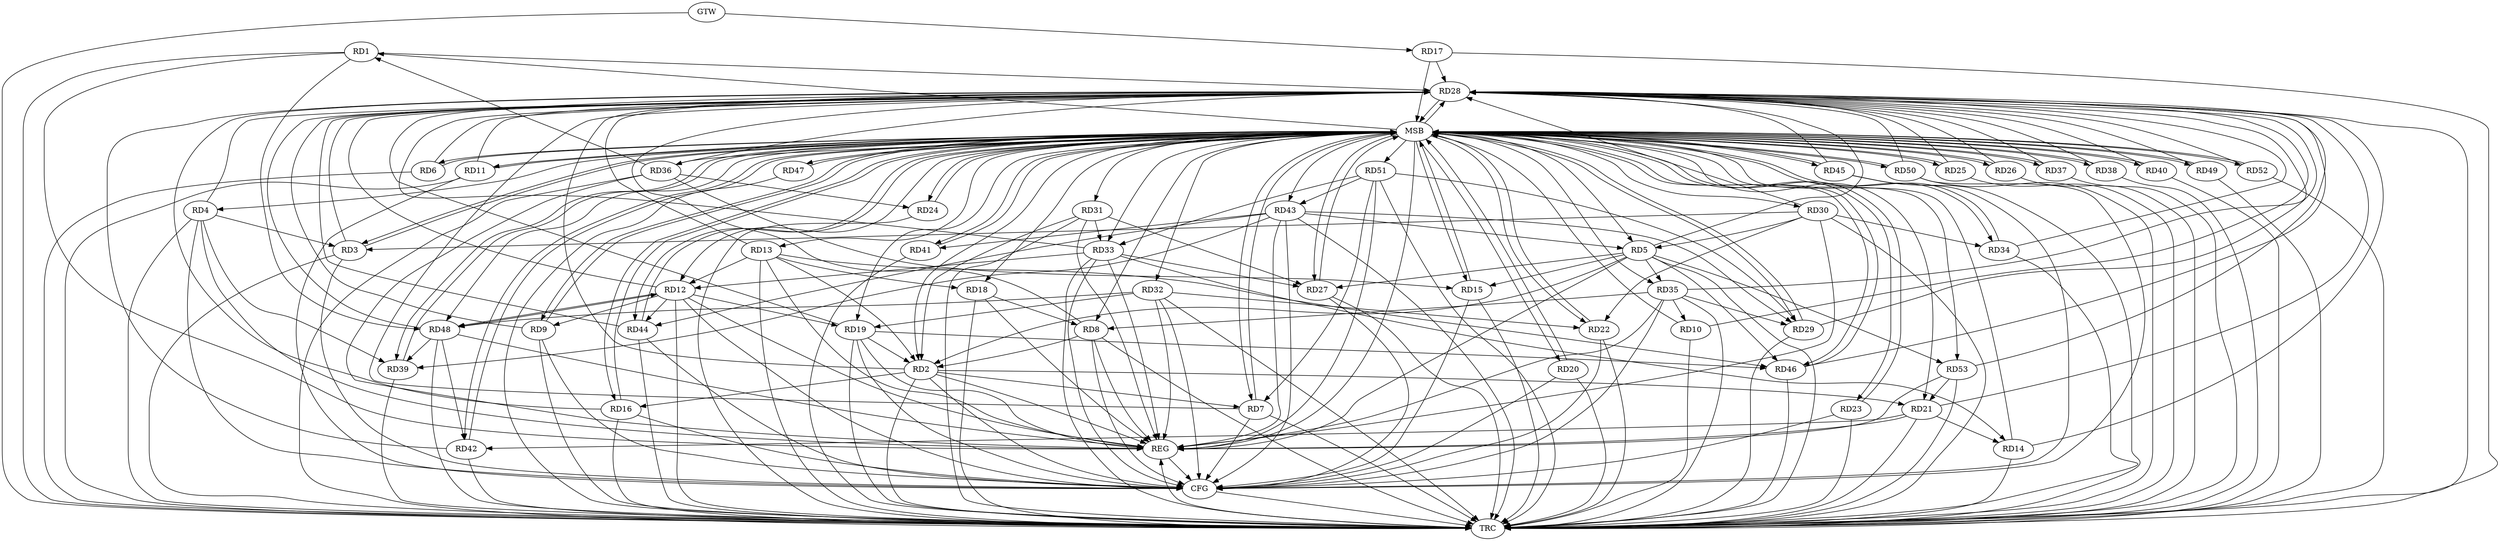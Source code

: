 strict digraph G {
  RD1 [ label="RD1" ];
  RD2 [ label="RD2" ];
  RD3 [ label="RD3" ];
  RD4 [ label="RD4" ];
  RD5 [ label="RD5" ];
  RD6 [ label="RD6" ];
  RD7 [ label="RD7" ];
  RD8 [ label="RD8" ];
  RD9 [ label="RD9" ];
  RD10 [ label="RD10" ];
  RD11 [ label="RD11" ];
  RD12 [ label="RD12" ];
  RD13 [ label="RD13" ];
  RD14 [ label="RD14" ];
  RD15 [ label="RD15" ];
  RD16 [ label="RD16" ];
  RD17 [ label="RD17" ];
  RD18 [ label="RD18" ];
  RD19 [ label="RD19" ];
  RD20 [ label="RD20" ];
  RD21 [ label="RD21" ];
  RD22 [ label="RD22" ];
  RD23 [ label="RD23" ];
  RD24 [ label="RD24" ];
  RD25 [ label="RD25" ];
  RD26 [ label="RD26" ];
  RD27 [ label="RD27" ];
  RD28 [ label="RD28" ];
  RD29 [ label="RD29" ];
  RD30 [ label="RD30" ];
  RD31 [ label="RD31" ];
  RD32 [ label="RD32" ];
  RD33 [ label="RD33" ];
  RD34 [ label="RD34" ];
  RD35 [ label="RD35" ];
  RD36 [ label="RD36" ];
  RD37 [ label="RD37" ];
  RD38 [ label="RD38" ];
  RD39 [ label="RD39" ];
  RD40 [ label="RD40" ];
  RD41 [ label="RD41" ];
  RD42 [ label="RD42" ];
  RD43 [ label="RD43" ];
  RD44 [ label="RD44" ];
  RD45 [ label="RD45" ];
  RD46 [ label="RD46" ];
  RD47 [ label="RD47" ];
  RD48 [ label="RD48" ];
  RD49 [ label="RD49" ];
  RD50 [ label="RD50" ];
  RD51 [ label="RD51" ];
  RD52 [ label="RD52" ];
  RD53 [ label="RD53" ];
  GTW [ label="GTW" ];
  REG [ label="REG" ];
  MSB [ label="MSB" ];
  CFG [ label="CFG" ];
  TRC [ label="TRC" ];
  RD1 -> RD28;
  RD36 -> RD1;
  RD1 -> RD48;
  RD5 -> RD2;
  RD2 -> RD7;
  RD8 -> RD2;
  RD13 -> RD2;
  RD2 -> RD16;
  RD19 -> RD2;
  RD2 -> RD21;
  RD31 -> RD2;
  RD4 -> RD3;
  RD30 -> RD3;
  RD4 -> RD28;
  RD4 -> RD39;
  RD5 -> RD15;
  RD5 -> RD27;
  RD5 -> RD28;
  RD30 -> RD5;
  RD5 -> RD35;
  RD43 -> RD5;
  RD5 -> RD46;
  RD5 -> RD53;
  RD51 -> RD7;
  RD18 -> RD8;
  RD35 -> RD8;
  RD12 -> RD9;
  RD35 -> RD10;
  RD13 -> RD12;
  RD12 -> RD19;
  RD12 -> RD28;
  RD33 -> RD12;
  RD12 -> RD44;
  RD12 -> RD48;
  RD48 -> RD12;
  RD13 -> RD18;
  RD13 -> RD46;
  RD21 -> RD14;
  RD33 -> RD14;
  RD36 -> RD15;
  RD32 -> RD19;
  RD19 -> RD46;
  RD21 -> RD28;
  RD21 -> RD42;
  RD53 -> RD21;
  RD30 -> RD22;
  RD32 -> RD22;
  RD36 -> RD24;
  RD31 -> RD27;
  RD33 -> RD27;
  RD36 -> RD28;
  RD35 -> RD29;
  RD43 -> RD29;
  RD51 -> RD29;
  RD30 -> RD34;
  RD31 -> RD33;
  RD32 -> RD48;
  RD51 -> RD33;
  RD43 -> RD39;
  RD48 -> RD39;
  RD43 -> RD41;
  RD48 -> RD42;
  RD43 -> RD44;
  RD51 -> RD43;
  GTW -> RD17;
  RD1 -> REG;
  RD2 -> REG;
  RD4 -> REG;
  RD5 -> REG;
  RD8 -> REG;
  RD12 -> REG;
  RD13 -> REG;
  RD18 -> REG;
  RD19 -> REG;
  RD21 -> REG;
  RD30 -> REG;
  RD31 -> REG;
  RD32 -> REG;
  RD33 -> REG;
  RD35 -> REG;
  RD36 -> REG;
  RD43 -> REG;
  RD48 -> REG;
  RD51 -> REG;
  RD53 -> REG;
  RD3 -> MSB;
  MSB -> RD4;
  MSB -> RD11;
  MSB -> RD23;
  MSB -> RD25;
  MSB -> REG;
  RD6 -> MSB;
  MSB -> RD5;
  MSB -> RD13;
  MSB -> RD36;
  RD7 -> MSB;
  MSB -> RD20;
  MSB -> RD29;
  MSB -> RD40;
  MSB -> RD47;
  RD9 -> MSB;
  MSB -> RD15;
  MSB -> RD34;
  MSB -> RD41;
  MSB -> RD48;
  MSB -> RD50;
  MSB -> RD53;
  RD10 -> MSB;
  MSB -> RD38;
  RD11 -> MSB;
  MSB -> RD39;
  MSB -> RD45;
  RD14 -> MSB;
  MSB -> RD8;
  MSB -> RD21;
  MSB -> RD28;
  RD15 -> MSB;
  MSB -> RD1;
  MSB -> RD37;
  RD16 -> MSB;
  MSB -> RD27;
  MSB -> RD44;
  RD17 -> MSB;
  MSB -> RD16;
  MSB -> RD30;
  MSB -> RD42;
  MSB -> RD52;
  RD20 -> MSB;
  RD22 -> MSB;
  MSB -> RD3;
  MSB -> RD12;
  MSB -> RD18;
  MSB -> RD33;
  MSB -> RD51;
  RD23 -> MSB;
  RD24 -> MSB;
  MSB -> RD6;
  MSB -> RD19;
  MSB -> RD46;
  RD25 -> MSB;
  RD26 -> MSB;
  MSB -> RD7;
  RD27 -> MSB;
  MSB -> RD35;
  RD28 -> MSB;
  MSB -> RD9;
  MSB -> RD43;
  RD29 -> MSB;
  RD34 -> MSB;
  RD37 -> MSB;
  MSB -> RD31;
  RD38 -> MSB;
  RD39 -> MSB;
  MSB -> RD26;
  RD40 -> MSB;
  RD41 -> MSB;
  MSB -> RD32;
  MSB -> RD49;
  RD42 -> MSB;
  RD44 -> MSB;
  MSB -> RD2;
  MSB -> RD22;
  RD45 -> MSB;
  RD46 -> MSB;
  MSB -> RD24;
  RD47 -> MSB;
  RD49 -> MSB;
  RD50 -> MSB;
  RD52 -> MSB;
  RD8 -> CFG;
  RD3 -> CFG;
  RD45 -> CFG;
  RD15 -> CFG;
  RD7 -> CFG;
  RD32 -> CFG;
  RD23 -> CFG;
  RD9 -> CFG;
  RD22 -> CFG;
  RD44 -> CFG;
  RD35 -> CFG;
  RD12 -> CFG;
  RD16 -> CFG;
  RD20 -> CFG;
  RD19 -> CFG;
  RD33 -> CFG;
  RD4 -> CFG;
  RD27 -> CFG;
  RD43 -> CFG;
  RD50 -> CFG;
  RD2 -> CFG;
  RD11 -> CFG;
  REG -> CFG;
  RD1 -> TRC;
  RD2 -> TRC;
  RD3 -> TRC;
  RD4 -> TRC;
  RD5 -> TRC;
  RD6 -> TRC;
  RD7 -> TRC;
  RD8 -> TRC;
  RD9 -> TRC;
  RD10 -> TRC;
  RD11 -> TRC;
  RD12 -> TRC;
  RD13 -> TRC;
  RD14 -> TRC;
  RD15 -> TRC;
  RD16 -> TRC;
  RD17 -> TRC;
  RD18 -> TRC;
  RD19 -> TRC;
  RD20 -> TRC;
  RD21 -> TRC;
  RD22 -> TRC;
  RD23 -> TRC;
  RD24 -> TRC;
  RD25 -> TRC;
  RD26 -> TRC;
  RD27 -> TRC;
  RD28 -> TRC;
  RD29 -> TRC;
  RD30 -> TRC;
  RD31 -> TRC;
  RD32 -> TRC;
  RD33 -> TRC;
  RD34 -> TRC;
  RD35 -> TRC;
  RD36 -> TRC;
  RD37 -> TRC;
  RD38 -> TRC;
  RD39 -> TRC;
  RD40 -> TRC;
  RD41 -> TRC;
  RD42 -> TRC;
  RD43 -> TRC;
  RD44 -> TRC;
  RD45 -> TRC;
  RD46 -> TRC;
  RD47 -> TRC;
  RD48 -> TRC;
  RD49 -> TRC;
  RD50 -> TRC;
  RD51 -> TRC;
  RD52 -> TRC;
  RD53 -> TRC;
  GTW -> TRC;
  CFG -> TRC;
  TRC -> REG;
  RD14 -> RD28;
  RD13 -> RD28;
  RD53 -> RD28;
  RD34 -> RD28;
  RD40 -> RD28;
  RD30 -> RD28;
  RD52 -> RD28;
  RD6 -> RD28;
  RD49 -> RD28;
  RD44 -> RD28;
  RD17 -> RD28;
  RD37 -> RD28;
  RD29 -> RD28;
  RD50 -> RD28;
  RD33 -> RD28;
  RD35 -> RD28;
  RD48 -> RD28;
  RD3 -> RD28;
  RD38 -> RD28;
  RD2 -> RD28;
  RD7 -> RD28;
  RD46 -> RD28;
  RD16 -> RD28;
  RD45 -> RD28;
  RD9 -> RD28;
  RD42 -> RD28;
  RD19 -> RD28;
  RD11 -> RD28;
  RD10 -> RD28;
  RD8 -> RD28;
  RD26 -> RD28;
  RD25 -> RD28;
}
